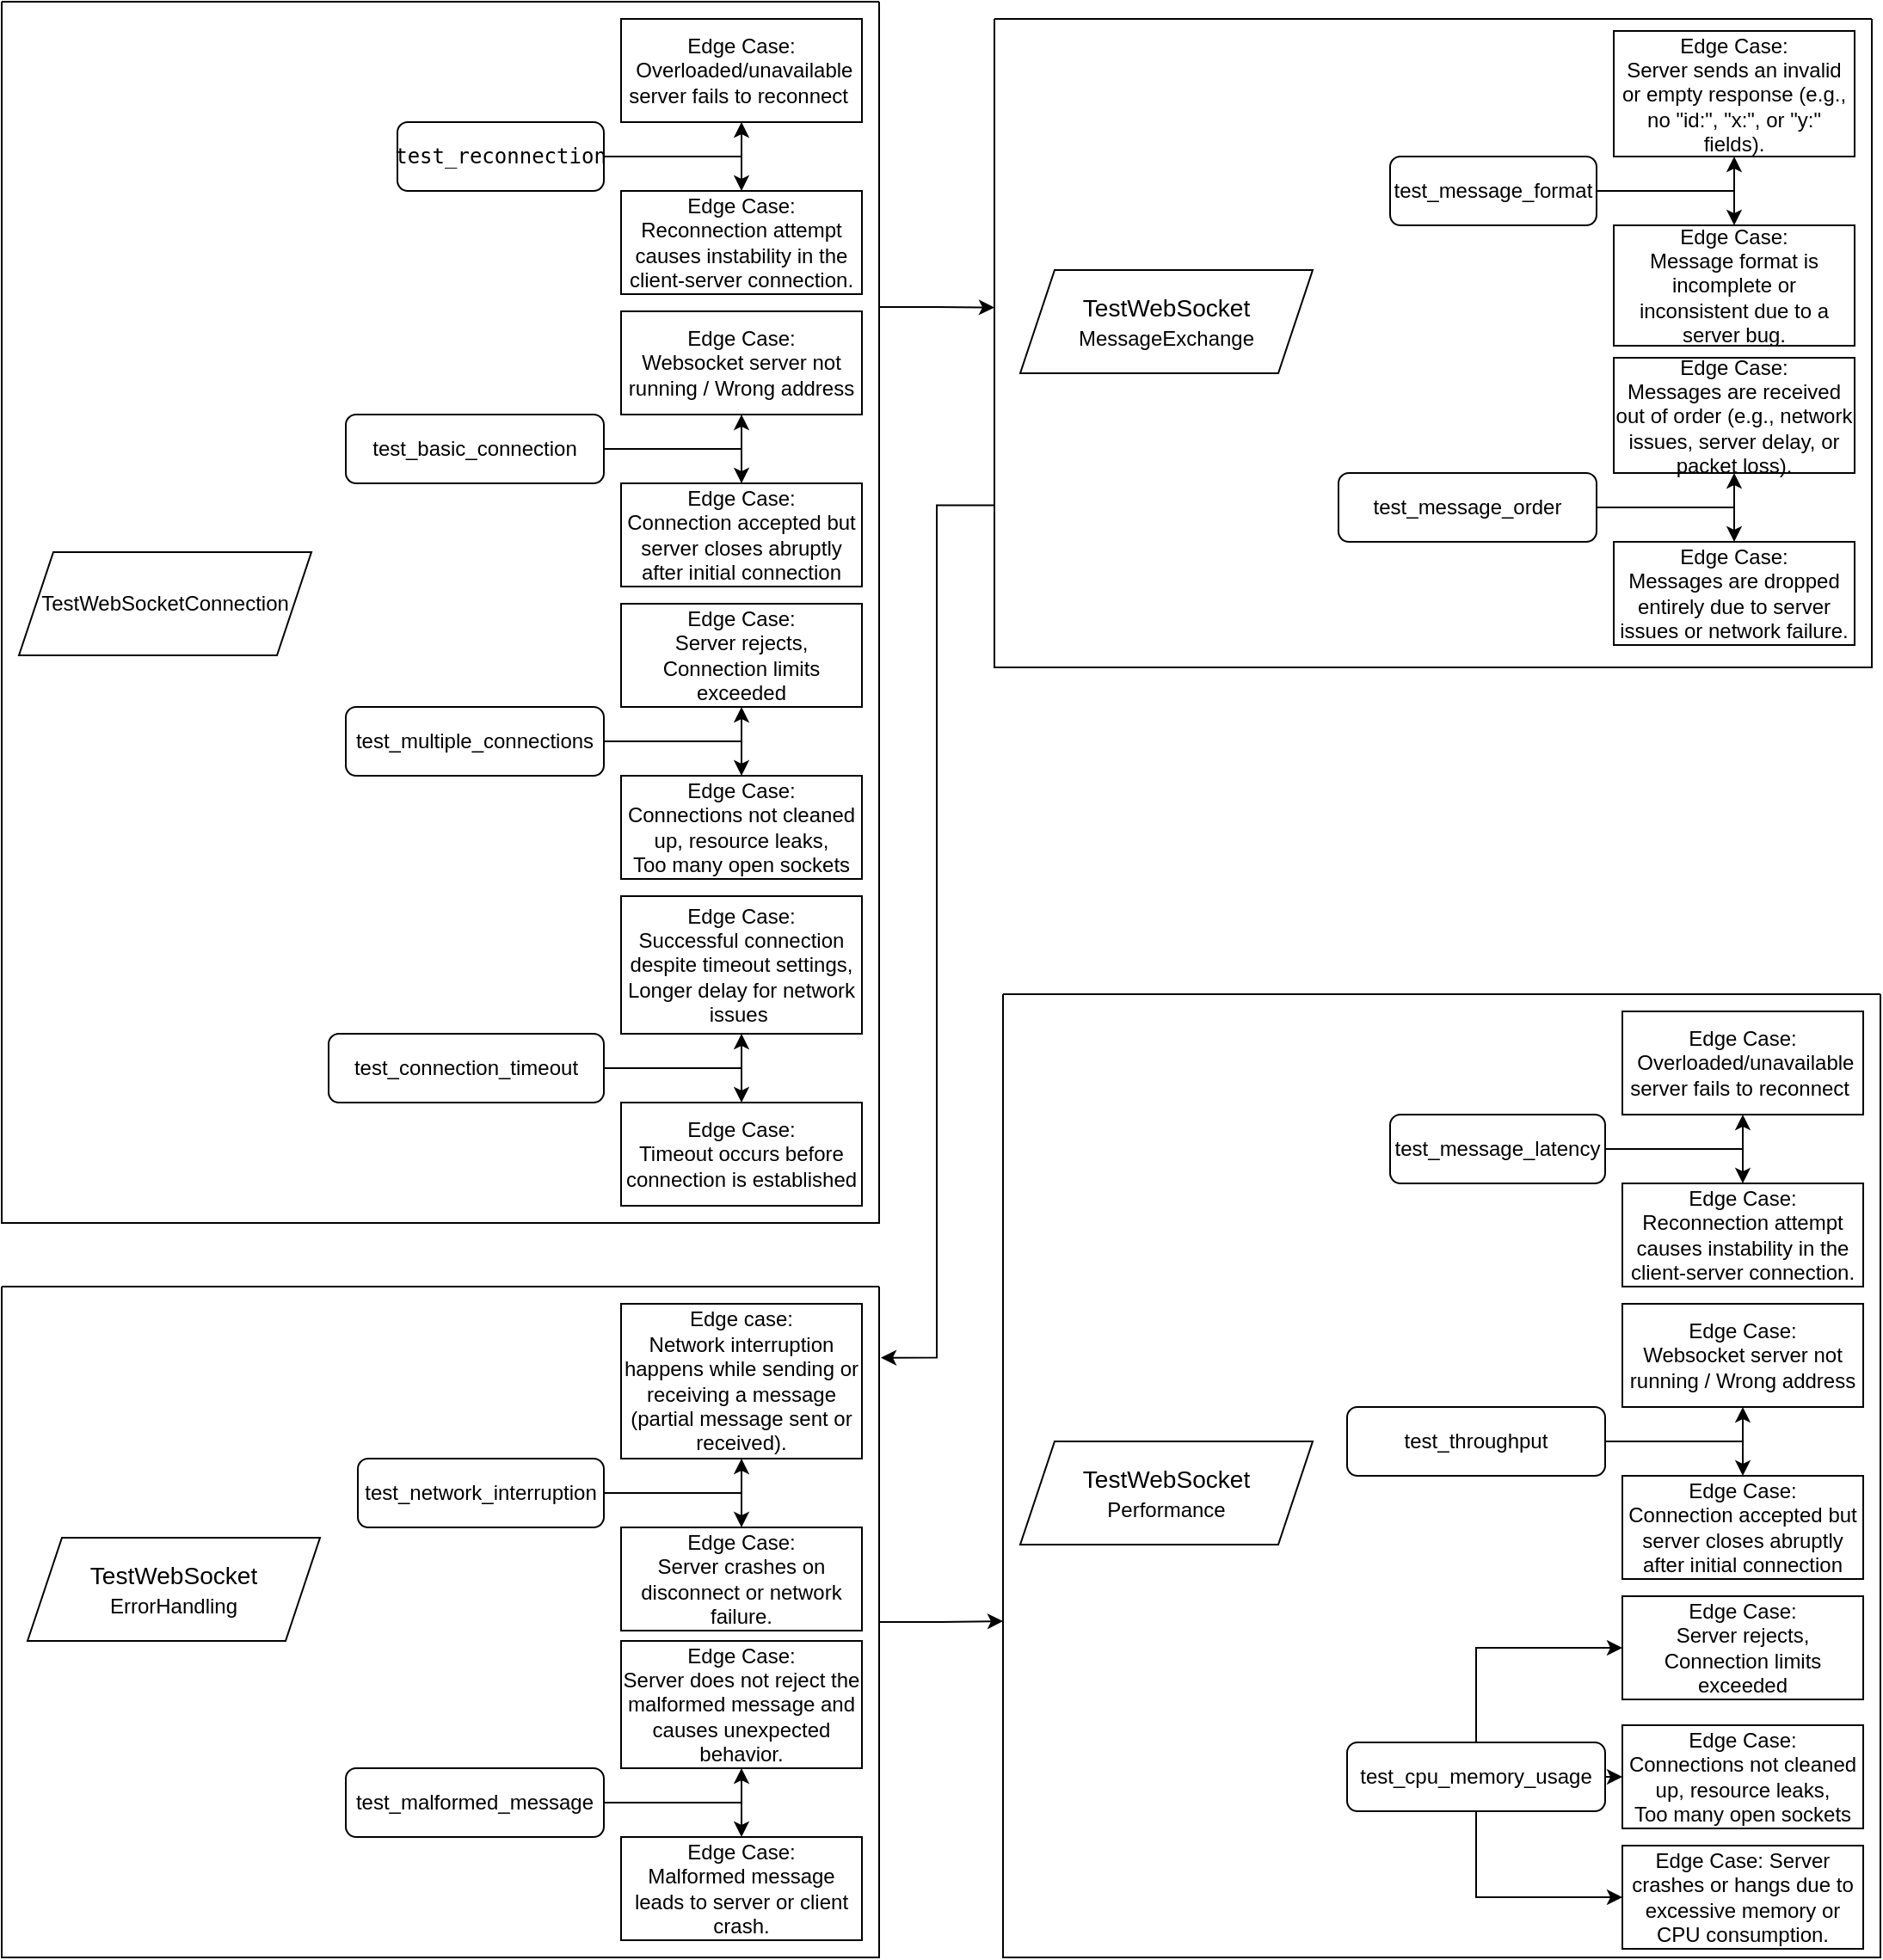 <mxfile version="25.0.3">
  <diagram id="C5RBs43oDa-KdzZeNtuy" name="Page-1">
    <mxGraphModel dx="1235" dy="655" grid="1" gridSize="10" guides="1" tooltips="1" connect="1" arrows="1" fold="1" page="1" pageScale="1" pageWidth="1169" pageHeight="1654" math="0" shadow="0">
      <root>
        <mxCell id="WIyWlLk6GJQsqaUBKTNV-0" />
        <mxCell id="WIyWlLk6GJQsqaUBKTNV-1" parent="WIyWlLk6GJQsqaUBKTNV-0" />
        <mxCell id="xZQh680q4F_gPubxTn93-18" style="edgeStyle=orthogonalEdgeStyle;rounded=0;orthogonalLoop=1;jettySize=auto;html=1;exitX=1;exitY=0.5;exitDx=0;exitDy=0;entryX=0.5;entryY=1;entryDx=0;entryDy=0;" parent="WIyWlLk6GJQsqaUBKTNV-1" source="WIyWlLk6GJQsqaUBKTNV-3" target="xZQh680q4F_gPubxTn93-13" edge="1">
          <mxGeometry relative="1" as="geometry" />
        </mxCell>
        <mxCell id="xZQh680q4F_gPubxTn93-19" style="edgeStyle=orthogonalEdgeStyle;rounded=0;orthogonalLoop=1;jettySize=auto;html=1;exitX=1;exitY=0.5;exitDx=0;exitDy=0;entryX=0.5;entryY=0;entryDx=0;entryDy=0;" parent="WIyWlLk6GJQsqaUBKTNV-1" source="WIyWlLk6GJQsqaUBKTNV-3" target="xZQh680q4F_gPubxTn93-12" edge="1">
          <mxGeometry relative="1" as="geometry" />
        </mxCell>
        <mxCell id="WIyWlLk6GJQsqaUBKTNV-3" value="test_basic_connection" style="rounded=1;whiteSpace=wrap;html=1;fontSize=12;glass=0;strokeWidth=1;shadow=0;" parent="WIyWlLk6GJQsqaUBKTNV-1" vertex="1">
          <mxGeometry x="203" y="243" width="150" height="40" as="geometry" />
        </mxCell>
        <mxCell id="xZQh680q4F_gPubxTn93-28" style="edgeStyle=orthogonalEdgeStyle;rounded=0;orthogonalLoop=1;jettySize=auto;html=1;exitX=1;exitY=0.5;exitDx=0;exitDy=0;entryX=0.5;entryY=1;entryDx=0;entryDy=0;" parent="WIyWlLk6GJQsqaUBKTNV-1" source="WIyWlLk6GJQsqaUBKTNV-7" target="xZQh680q4F_gPubxTn93-26" edge="1">
          <mxGeometry relative="1" as="geometry" />
        </mxCell>
        <mxCell id="xZQh680q4F_gPubxTn93-29" style="edgeStyle=orthogonalEdgeStyle;rounded=0;orthogonalLoop=1;jettySize=auto;html=1;exitX=1;exitY=0.5;exitDx=0;exitDy=0;entryX=0.5;entryY=0;entryDx=0;entryDy=0;" parent="WIyWlLk6GJQsqaUBKTNV-1" source="WIyWlLk6GJQsqaUBKTNV-7" target="xZQh680q4F_gPubxTn93-27" edge="1">
          <mxGeometry relative="1" as="geometry" />
        </mxCell>
        <mxCell id="WIyWlLk6GJQsqaUBKTNV-7" value="&lt;font face=&quot;Helvetica&quot;&gt;test_connection_timeout&lt;/font&gt;" style="rounded=1;whiteSpace=wrap;html=1;fontSize=12;glass=0;strokeWidth=1;shadow=0;" parent="WIyWlLk6GJQsqaUBKTNV-1" vertex="1">
          <mxGeometry x="193" y="603" width="160" height="40" as="geometry" />
        </mxCell>
        <mxCell id="xZQh680q4F_gPubxTn93-23" style="edgeStyle=orthogonalEdgeStyle;rounded=0;orthogonalLoop=1;jettySize=auto;html=1;exitX=1;exitY=0.5;exitDx=0;exitDy=0;entryX=0.5;entryY=1;entryDx=0;entryDy=0;" parent="WIyWlLk6GJQsqaUBKTNV-1" source="WIyWlLk6GJQsqaUBKTNV-11" target="xZQh680q4F_gPubxTn93-20" edge="1">
          <mxGeometry relative="1" as="geometry" />
        </mxCell>
        <mxCell id="xZQh680q4F_gPubxTn93-24" style="edgeStyle=orthogonalEdgeStyle;rounded=0;orthogonalLoop=1;jettySize=auto;html=1;exitX=1;exitY=0.5;exitDx=0;exitDy=0;entryX=0.5;entryY=0;entryDx=0;entryDy=0;" parent="WIyWlLk6GJQsqaUBKTNV-1" source="WIyWlLk6GJQsqaUBKTNV-11" target="xZQh680q4F_gPubxTn93-21" edge="1">
          <mxGeometry relative="1" as="geometry" />
        </mxCell>
        <mxCell id="WIyWlLk6GJQsqaUBKTNV-11" value="test_multiple_connections" style="rounded=1;whiteSpace=wrap;html=1;fontSize=12;glass=0;strokeWidth=1;shadow=0;" parent="WIyWlLk6GJQsqaUBKTNV-1" vertex="1">
          <mxGeometry x="203" y="413" width="150" height="40" as="geometry" />
        </mxCell>
        <mxCell id="xZQh680q4F_gPubxTn93-16" style="edgeStyle=orthogonalEdgeStyle;rounded=0;orthogonalLoop=1;jettySize=auto;html=1;exitX=1;exitY=0.5;exitDx=0;exitDy=0;entryX=0.5;entryY=0;entryDx=0;entryDy=0;" parent="WIyWlLk6GJQsqaUBKTNV-1" source="WIyWlLk6GJQsqaUBKTNV-12" target="xZQh680q4F_gPubxTn93-10" edge="1">
          <mxGeometry relative="1" as="geometry" />
        </mxCell>
        <mxCell id="xZQh680q4F_gPubxTn93-17" style="edgeStyle=orthogonalEdgeStyle;rounded=0;orthogonalLoop=1;jettySize=auto;html=1;exitX=1;exitY=0.5;exitDx=0;exitDy=0;entryX=0.5;entryY=1;entryDx=0;entryDy=0;" parent="WIyWlLk6GJQsqaUBKTNV-1" source="WIyWlLk6GJQsqaUBKTNV-12" target="xZQh680q4F_gPubxTn93-0" edge="1">
          <mxGeometry relative="1" as="geometry" />
        </mxCell>
        <mxCell id="WIyWlLk6GJQsqaUBKTNV-12" value="&lt;span style=&quot;font-family: monospace;&quot;&gt;test_reconnection&lt;/span&gt;" style="rounded=1;whiteSpace=wrap;html=1;fontSize=12;glass=0;strokeWidth=1;shadow=0;" parent="WIyWlLk6GJQsqaUBKTNV-1" vertex="1">
          <mxGeometry x="233" y="73" width="120" height="40" as="geometry" />
        </mxCell>
        <mxCell id="xZQh680q4F_gPubxTn93-0" value="Edge Case:&lt;br&gt;&amp;nbsp;Overloaded/unavailable server fails to reconnect&amp;nbsp;" style="rounded=0;whiteSpace=wrap;html=1;" parent="WIyWlLk6GJQsqaUBKTNV-1" vertex="1">
          <mxGeometry x="363" y="13" width="140" height="60" as="geometry" />
        </mxCell>
        <mxCell id="xZQh680q4F_gPubxTn93-5" value="TestWebSocketConnection" style="shape=parallelogram;perimeter=parallelogramPerimeter;whiteSpace=wrap;html=1;fixedSize=1;" parent="WIyWlLk6GJQsqaUBKTNV-1" vertex="1">
          <mxGeometry x="13" y="323" width="170" height="60" as="geometry" />
        </mxCell>
        <mxCell id="xZQh680q4F_gPubxTn93-10" value="Edge Case:&lt;br&gt;Reconnection attempt causes instability in the client-server connection." style="rounded=0;whiteSpace=wrap;html=1;" parent="WIyWlLk6GJQsqaUBKTNV-1" vertex="1">
          <mxGeometry x="363" y="113" width="140" height="60" as="geometry" />
        </mxCell>
        <mxCell id="xZQh680q4F_gPubxTn93-12" value="Edge Case:&lt;br&gt;Connection accepted but server closes abruptly after initial connection" style="rounded=0;whiteSpace=wrap;html=1;" parent="WIyWlLk6GJQsqaUBKTNV-1" vertex="1">
          <mxGeometry x="363" y="283" width="140" height="60" as="geometry" />
        </mxCell>
        <mxCell id="xZQh680q4F_gPubxTn93-13" value="Edge Case:&lt;br&gt;Websocket server not running / Wrong address" style="rounded=0;whiteSpace=wrap;html=1;" parent="WIyWlLk6GJQsqaUBKTNV-1" vertex="1">
          <mxGeometry x="363" y="183" width="140" height="60" as="geometry" />
        </mxCell>
        <mxCell id="xZQh680q4F_gPubxTn93-20" value="Edge Case:&lt;br&gt;Server rejects, Connection limits exceeded" style="rounded=0;whiteSpace=wrap;html=1;" parent="WIyWlLk6GJQsqaUBKTNV-1" vertex="1">
          <mxGeometry x="363" y="353" width="140" height="60" as="geometry" />
        </mxCell>
        <mxCell id="xZQh680q4F_gPubxTn93-21" value="Edge Case:&lt;br&gt;Connections not cleaned up, resource leaks,&lt;br&gt;Too many open sockets" style="rounded=0;whiteSpace=wrap;html=1;" parent="WIyWlLk6GJQsqaUBKTNV-1" vertex="1">
          <mxGeometry x="363" y="453" width="140" height="60" as="geometry" />
        </mxCell>
        <mxCell id="xZQh680q4F_gPubxTn93-26" value="Edge Case:&lt;br&gt;Successful connection despite timeout settings, Longer delay for network issues&amp;nbsp;" style="rounded=0;whiteSpace=wrap;html=1;" parent="WIyWlLk6GJQsqaUBKTNV-1" vertex="1">
          <mxGeometry x="363" y="523" width="140" height="80" as="geometry" />
        </mxCell>
        <mxCell id="xZQh680q4F_gPubxTn93-27" value="Edge Case:&lt;br&gt; Timeout occurs before connection is established" style="rounded=0;whiteSpace=wrap;html=1;" parent="WIyWlLk6GJQsqaUBKTNV-1" vertex="1">
          <mxGeometry x="363" y="643" width="140" height="60" as="geometry" />
        </mxCell>
        <mxCell id="xZQh680q4F_gPubxTn93-31" value="" style="swimlane;startSize=0;" parent="WIyWlLk6GJQsqaUBKTNV-1" vertex="1">
          <mxGeometry x="3" y="3" width="510" height="710" as="geometry" />
        </mxCell>
        <mxCell id="xZQh680q4F_gPubxTn93-53" value="" style="swimlane;startSize=0;" parent="WIyWlLk6GJQsqaUBKTNV-1" vertex="1">
          <mxGeometry x="580" y="13" width="510" height="377" as="geometry" />
        </mxCell>
        <mxCell id="xZQh680q4F_gPubxTn93-45" value="&lt;h3&gt;&lt;span style=&quot;font-weight: normal;&quot;&gt;TestWebSocket&lt;br&gt;&lt;/span&gt;&lt;span style=&quot;font-weight: normal; background-color: initial; font-size: 12px;&quot;&gt;MessageExchange&lt;/span&gt;&lt;/h3&gt;" style="shape=parallelogram;perimeter=parallelogramPerimeter;whiteSpace=wrap;html=1;fixedSize=1;" parent="xZQh680q4F_gPubxTn93-53" vertex="1">
          <mxGeometry x="15" y="146" width="170" height="60" as="geometry" />
        </mxCell>
        <mxCell id="xZQh680q4F_gPubxTn93-44" value="Edge Case:&lt;br&gt;Server sends an invalid or empty response (e.g., no &quot;id:&quot;, &quot;x:&quot;, or &quot;y:&quot; fields)." style="rounded=0;whiteSpace=wrap;html=1;" parent="xZQh680q4F_gPubxTn93-53" vertex="1">
          <mxGeometry x="360" y="7" width="140" height="73" as="geometry" />
        </mxCell>
        <mxCell id="xZQh680q4F_gPubxTn93-43" value="test_message_format" style="rounded=1;whiteSpace=wrap;html=1;fontSize=12;glass=0;strokeWidth=1;shadow=0;" parent="xZQh680q4F_gPubxTn93-53" vertex="1">
          <mxGeometry x="230" y="80" width="120" height="40" as="geometry" />
        </mxCell>
        <mxCell id="xZQh680q4F_gPubxTn93-42" style="edgeStyle=orthogonalEdgeStyle;rounded=0;orthogonalLoop=1;jettySize=auto;html=1;exitX=1;exitY=0.5;exitDx=0;exitDy=0;entryX=0.5;entryY=1;entryDx=0;entryDy=0;" parent="xZQh680q4F_gPubxTn93-53" source="xZQh680q4F_gPubxTn93-43" target="xZQh680q4F_gPubxTn93-44" edge="1">
          <mxGeometry relative="1" as="geometry" />
        </mxCell>
        <mxCell id="xZQh680q4F_gPubxTn93-46" value="Edge Case:&lt;br&gt;Message format is incomplete or inconsistent due to a server bug." style="rounded=0;whiteSpace=wrap;html=1;" parent="xZQh680q4F_gPubxTn93-53" vertex="1">
          <mxGeometry x="360" y="120" width="140" height="70" as="geometry" />
        </mxCell>
        <mxCell id="xZQh680q4F_gPubxTn93-41" style="edgeStyle=orthogonalEdgeStyle;rounded=0;orthogonalLoop=1;jettySize=auto;html=1;exitX=1;exitY=0.5;exitDx=0;exitDy=0;entryX=0.5;entryY=0;entryDx=0;entryDy=0;" parent="xZQh680q4F_gPubxTn93-53" source="xZQh680q4F_gPubxTn93-43" target="xZQh680q4F_gPubxTn93-46" edge="1">
          <mxGeometry relative="1" as="geometry" />
        </mxCell>
        <mxCell id="xZQh680q4F_gPubxTn93-48" value="Edge Case:&lt;br&gt; Messages are received out of order (e.g., network issues, server delay, or packet loss)." style="rounded=0;whiteSpace=wrap;html=1;" parent="xZQh680q4F_gPubxTn93-53" vertex="1">
          <mxGeometry x="360" y="197" width="140" height="67" as="geometry" />
        </mxCell>
        <mxCell id="xZQh680q4F_gPubxTn93-34" value="test_message_order" style="rounded=1;whiteSpace=wrap;html=1;fontSize=12;glass=0;strokeWidth=1;shadow=0;" parent="xZQh680q4F_gPubxTn93-53" vertex="1">
          <mxGeometry x="200" y="264" width="150" height="40" as="geometry" />
        </mxCell>
        <mxCell id="xZQh680q4F_gPubxTn93-32" style="edgeStyle=orthogonalEdgeStyle;rounded=0;orthogonalLoop=1;jettySize=auto;html=1;exitX=1;exitY=0.5;exitDx=0;exitDy=0;entryX=0.5;entryY=1;entryDx=0;entryDy=0;" parent="xZQh680q4F_gPubxTn93-53" source="xZQh680q4F_gPubxTn93-34" target="xZQh680q4F_gPubxTn93-48" edge="1">
          <mxGeometry relative="1" as="geometry" />
        </mxCell>
        <mxCell id="xZQh680q4F_gPubxTn93-47" value="Edge Case:&lt;br&gt;Messages are dropped entirely due to server issues or network failure." style="rounded=0;whiteSpace=wrap;html=1;" parent="xZQh680q4F_gPubxTn93-53" vertex="1">
          <mxGeometry x="360" y="304" width="140" height="60" as="geometry" />
        </mxCell>
        <mxCell id="xZQh680q4F_gPubxTn93-33" style="edgeStyle=orthogonalEdgeStyle;rounded=0;orthogonalLoop=1;jettySize=auto;html=1;exitX=1;exitY=0.5;exitDx=0;exitDy=0;entryX=0.5;entryY=0;entryDx=0;entryDy=0;" parent="xZQh680q4F_gPubxTn93-53" source="xZQh680q4F_gPubxTn93-34" target="xZQh680q4F_gPubxTn93-47" edge="1">
          <mxGeometry relative="1" as="geometry" />
        </mxCell>
        <mxCell id="xZQh680q4F_gPubxTn93-70" style="edgeStyle=orthogonalEdgeStyle;rounded=0;orthogonalLoop=1;jettySize=auto;html=1;exitX=1;exitY=0.5;exitDx=0;exitDy=0;entryX=0.5;entryY=1;entryDx=0;entryDy=0;" parent="WIyWlLk6GJQsqaUBKTNV-1" source="xZQh680q4F_gPubxTn93-71" target="xZQh680q4F_gPubxTn93-72" edge="1">
          <mxGeometry relative="1" as="geometry" />
        </mxCell>
        <mxCell id="xZQh680q4F_gPubxTn93-72" value="Edge case:&lt;br&gt;Network interruption happens while sending or receiving a message (partial message sent or received)." style="rounded=0;whiteSpace=wrap;html=1;" parent="WIyWlLk6GJQsqaUBKTNV-1" vertex="1">
          <mxGeometry x="363" y="760" width="140" height="90" as="geometry" />
        </mxCell>
        <mxCell id="xZQh680q4F_gPubxTn93-76" value="" style="swimlane;startSize=0;" parent="WIyWlLk6GJQsqaUBKTNV-1" vertex="1">
          <mxGeometry x="3" y="750" width="510" height="390" as="geometry" />
        </mxCell>
        <mxCell id="xZQh680q4F_gPubxTn93-77" value="&lt;h3&gt;&lt;span style=&quot;font-weight: normal;&quot;&gt;TestWebSocket&lt;span style=&quot;font-size: 14.04px;&quot;&gt;&lt;br&gt;&lt;/span&gt;&lt;/span&gt;&lt;span style=&quot;font-weight: normal; background-color: initial; font-size: 12px;&quot;&gt;ErrorHandling&lt;/span&gt;&lt;/h3&gt;" style="shape=parallelogram;perimeter=parallelogramPerimeter;whiteSpace=wrap;html=1;fixedSize=1;" parent="xZQh680q4F_gPubxTn93-76" vertex="1">
          <mxGeometry x="15" y="146" width="170" height="60" as="geometry" />
        </mxCell>
        <mxCell id="xZQh680q4F_gPubxTn93-71" value="test_network_interruption" style="rounded=1;whiteSpace=wrap;html=1;fontSize=12;glass=0;strokeWidth=1;shadow=0;" parent="xZQh680q4F_gPubxTn93-76" vertex="1">
          <mxGeometry x="207" y="100" width="143" height="40" as="geometry" />
        </mxCell>
        <mxCell id="xZQh680q4F_gPubxTn93-73" value="Edge Case:&lt;div&gt;Server crashes on disconnect or network failure.&lt;/div&gt;" style="rounded=0;whiteSpace=wrap;html=1;" parent="xZQh680q4F_gPubxTn93-76" vertex="1">
          <mxGeometry x="360" y="140" width="140" height="60" as="geometry" />
        </mxCell>
        <mxCell id="xZQh680q4F_gPubxTn93-69" style="edgeStyle=orthogonalEdgeStyle;rounded=0;orthogonalLoop=1;jettySize=auto;html=1;exitX=1;exitY=0.5;exitDx=0;exitDy=0;entryX=0.5;entryY=0;entryDx=0;entryDy=0;" parent="xZQh680q4F_gPubxTn93-76" source="xZQh680q4F_gPubxTn93-71" target="xZQh680q4F_gPubxTn93-73" edge="1">
          <mxGeometry relative="1" as="geometry" />
        </mxCell>
        <mxCell id="j_1DW726Azh1ArcywRdL-8" style="edgeStyle=orthogonalEdgeStyle;rounded=0;orthogonalLoop=1;jettySize=auto;html=1;exitX=1;exitY=0.5;exitDx=0;exitDy=0;entryX=0.5;entryY=0;entryDx=0;entryDy=0;" edge="1" parent="xZQh680q4F_gPubxTn93-76" source="xZQh680q4F_gPubxTn93-68" target="xZQh680q4F_gPubxTn93-74">
          <mxGeometry relative="1" as="geometry" />
        </mxCell>
        <mxCell id="xZQh680q4F_gPubxTn93-68" value="test_malformed_message" style="rounded=1;whiteSpace=wrap;html=1;fontSize=12;glass=0;strokeWidth=1;shadow=0;" parent="xZQh680q4F_gPubxTn93-76" vertex="1">
          <mxGeometry x="200" y="280" width="150" height="40" as="geometry" />
        </mxCell>
        <mxCell id="xZQh680q4F_gPubxTn93-74" value="Edge Case:&lt;div&gt;&lt;span style=&quot;background-color: initial;&quot;&gt;Malformed message leads to server or client crash.&lt;/span&gt;&lt;/div&gt;" style="rounded=0;whiteSpace=wrap;html=1;" parent="xZQh680q4F_gPubxTn93-76" vertex="1">
          <mxGeometry x="360" y="320" width="140" height="60" as="geometry" />
        </mxCell>
        <mxCell id="xZQh680q4F_gPubxTn93-75" value="Edge Case:&lt;br&gt;Server does not reject the malformed message and causes unexpected behavior." style="rounded=0;whiteSpace=wrap;html=1;" parent="xZQh680q4F_gPubxTn93-76" vertex="1">
          <mxGeometry x="360" y="206" width="140" height="74" as="geometry" />
        </mxCell>
        <mxCell id="xZQh680q4F_gPubxTn93-66" style="edgeStyle=orthogonalEdgeStyle;rounded=0;orthogonalLoop=1;jettySize=auto;html=1;exitX=1;exitY=0.5;exitDx=0;exitDy=0;entryX=0.5;entryY=1;entryDx=0;entryDy=0;" parent="xZQh680q4F_gPubxTn93-76" source="xZQh680q4F_gPubxTn93-68" target="xZQh680q4F_gPubxTn93-75" edge="1">
          <mxGeometry relative="1" as="geometry" />
        </mxCell>
        <mxCell id="xZQh680q4F_gPubxTn93-78" style="edgeStyle=orthogonalEdgeStyle;rounded=0;orthogonalLoop=1;jettySize=auto;html=1;exitX=1;exitY=0.5;exitDx=0;exitDy=0;entryX=0.5;entryY=1;entryDx=0;entryDy=0;" parent="WIyWlLk6GJQsqaUBKTNV-1" source="xZQh680q4F_gPubxTn93-80" target="xZQh680q4F_gPubxTn93-94" edge="1">
          <mxGeometry relative="1" as="geometry" />
        </mxCell>
        <mxCell id="xZQh680q4F_gPubxTn93-79" style="edgeStyle=orthogonalEdgeStyle;rounded=0;orthogonalLoop=1;jettySize=auto;html=1;exitX=1;exitY=0.5;exitDx=0;exitDy=0;entryX=0.5;entryY=0;entryDx=0;entryDy=0;" parent="WIyWlLk6GJQsqaUBKTNV-1" source="xZQh680q4F_gPubxTn93-80" target="xZQh680q4F_gPubxTn93-93" edge="1">
          <mxGeometry relative="1" as="geometry" />
        </mxCell>
        <mxCell id="xZQh680q4F_gPubxTn93-80" value="test_throughput" style="rounded=1;whiteSpace=wrap;html=1;fontSize=12;glass=0;strokeWidth=1;shadow=0;" parent="WIyWlLk6GJQsqaUBKTNV-1" vertex="1">
          <mxGeometry x="785" y="820" width="150" height="40" as="geometry" />
        </mxCell>
        <mxCell id="xZQh680q4F_gPubxTn93-87" style="edgeStyle=orthogonalEdgeStyle;rounded=0;orthogonalLoop=1;jettySize=auto;html=1;exitX=1;exitY=0.5;exitDx=0;exitDy=0;entryX=0.5;entryY=0;entryDx=0;entryDy=0;" parent="WIyWlLk6GJQsqaUBKTNV-1" source="xZQh680q4F_gPubxTn93-89" target="xZQh680q4F_gPubxTn93-92" edge="1">
          <mxGeometry relative="1" as="geometry" />
        </mxCell>
        <mxCell id="xZQh680q4F_gPubxTn93-88" style="edgeStyle=orthogonalEdgeStyle;rounded=0;orthogonalLoop=1;jettySize=auto;html=1;exitX=1;exitY=0.5;exitDx=0;exitDy=0;entryX=0.5;entryY=1;entryDx=0;entryDy=0;" parent="WIyWlLk6GJQsqaUBKTNV-1" source="xZQh680q4F_gPubxTn93-89" target="xZQh680q4F_gPubxTn93-90" edge="1">
          <mxGeometry relative="1" as="geometry" />
        </mxCell>
        <mxCell id="xZQh680q4F_gPubxTn93-89" value="&lt;p&gt;test_message_latency&lt;/p&gt;" style="rounded=1;whiteSpace=wrap;html=1;fontSize=12;glass=0;strokeWidth=1;shadow=0;" parent="WIyWlLk6GJQsqaUBKTNV-1" vertex="1">
          <mxGeometry x="810" y="650" width="125" height="40" as="geometry" />
        </mxCell>
        <mxCell id="xZQh680q4F_gPubxTn93-90" value="Edge Case:&lt;br&gt;&amp;nbsp;Overloaded/unavailable server fails to reconnect&amp;nbsp;" style="rounded=0;whiteSpace=wrap;html=1;" parent="WIyWlLk6GJQsqaUBKTNV-1" vertex="1">
          <mxGeometry x="945" y="590" width="140" height="60" as="geometry" />
        </mxCell>
        <mxCell id="xZQh680q4F_gPubxTn93-92" value="Edge Case:&lt;br&gt;Reconnection attempt causes instability in the client-server connection." style="rounded=0;whiteSpace=wrap;html=1;" parent="WIyWlLk6GJQsqaUBKTNV-1" vertex="1">
          <mxGeometry x="945" y="690" width="140" height="60" as="geometry" />
        </mxCell>
        <mxCell id="xZQh680q4F_gPubxTn93-93" value="Edge Case:&lt;br&gt;Connection accepted but server closes abruptly after initial connection" style="rounded=0;whiteSpace=wrap;html=1;" parent="WIyWlLk6GJQsqaUBKTNV-1" vertex="1">
          <mxGeometry x="945" y="860" width="140" height="60" as="geometry" />
        </mxCell>
        <mxCell id="xZQh680q4F_gPubxTn93-94" value="Edge Case:&lt;br&gt;Websocket server not running / Wrong address" style="rounded=0;whiteSpace=wrap;html=1;" parent="WIyWlLk6GJQsqaUBKTNV-1" vertex="1">
          <mxGeometry x="945" y="760" width="140" height="60" as="geometry" />
        </mxCell>
        <mxCell id="xZQh680q4F_gPubxTn93-95" value="Edge Case:&lt;br&gt;Server rejects, Connection limits exceeded" style="rounded=0;whiteSpace=wrap;html=1;" parent="WIyWlLk6GJQsqaUBKTNV-1" vertex="1">
          <mxGeometry x="945" y="930" width="140" height="60" as="geometry" />
        </mxCell>
        <mxCell id="xZQh680q4F_gPubxTn93-99" value="" style="swimlane;startSize=0;" parent="WIyWlLk6GJQsqaUBKTNV-1" vertex="1">
          <mxGeometry x="585" y="580" width="510" height="560" as="geometry" />
        </mxCell>
        <mxCell id="j_1DW726Azh1ArcywRdL-0" value="Edge Case: Server crashes or hangs due to excessive memory or CPU consumption." style="rounded=0;whiteSpace=wrap;html=1;" vertex="1" parent="xZQh680q4F_gPubxTn93-99">
          <mxGeometry x="360" y="495" width="140" height="60" as="geometry" />
        </mxCell>
        <mxCell id="j_1DW726Azh1ArcywRdL-3" style="edgeStyle=orthogonalEdgeStyle;rounded=0;orthogonalLoop=1;jettySize=auto;html=1;exitX=0.5;exitY=1;exitDx=0;exitDy=0;entryX=0;entryY=0.5;entryDx=0;entryDy=0;" edge="1" parent="xZQh680q4F_gPubxTn93-99" source="xZQh680q4F_gPubxTn93-86" target="j_1DW726Azh1ArcywRdL-0">
          <mxGeometry relative="1" as="geometry" />
        </mxCell>
        <mxCell id="j_1DW726Azh1ArcywRdL-6" style="edgeStyle=orthogonalEdgeStyle;rounded=0;orthogonalLoop=1;jettySize=auto;html=1;exitX=1;exitY=0.5;exitDx=0;exitDy=0;entryX=0;entryY=0.5;entryDx=0;entryDy=0;" edge="1" parent="xZQh680q4F_gPubxTn93-99" source="xZQh680q4F_gPubxTn93-86" target="xZQh680q4F_gPubxTn93-96">
          <mxGeometry relative="1" as="geometry" />
        </mxCell>
        <mxCell id="xZQh680q4F_gPubxTn93-86" value="test_cpu_memory_usage" style="rounded=1;whiteSpace=wrap;html=1;fontSize=12;glass=0;strokeWidth=1;shadow=0;" parent="xZQh680q4F_gPubxTn93-99" vertex="1">
          <mxGeometry x="200" y="435" width="150" height="40" as="geometry" />
        </mxCell>
        <mxCell id="xZQh680q4F_gPubxTn93-96" value="Edge Case:&lt;br&gt;Connections not cleaned up, resource leaks,&lt;br&gt;Too many open sockets" style="rounded=0;whiteSpace=wrap;html=1;" parent="xZQh680q4F_gPubxTn93-99" vertex="1">
          <mxGeometry x="360" y="425" width="140" height="60" as="geometry" />
        </mxCell>
        <mxCell id="xZQh680q4F_gPubxTn93-91" value="&lt;h3&gt;&lt;span style=&quot;font-weight: normal;&quot;&gt;TestWebSocket&lt;span style=&quot;font-size: 14.04px;&quot;&gt;&lt;br&gt;&lt;/span&gt;&lt;/span&gt;&lt;span style=&quot;font-weight: normal; background-color: initial; font-size: 12px;&quot;&gt;Performance&lt;/span&gt;&lt;/h3&gt;" style="shape=parallelogram;perimeter=parallelogramPerimeter;whiteSpace=wrap;html=1;fixedSize=1;" parent="xZQh680q4F_gPubxTn93-99" vertex="1">
          <mxGeometry x="10" y="260" width="170" height="60" as="geometry" />
        </mxCell>
        <mxCell id="j_1DW726Azh1ArcywRdL-1" style="edgeStyle=orthogonalEdgeStyle;rounded=0;orthogonalLoop=1;jettySize=auto;html=1;exitX=0.5;exitY=0;exitDx=0;exitDy=0;entryX=0;entryY=0.5;entryDx=0;entryDy=0;" edge="1" parent="WIyWlLk6GJQsqaUBKTNV-1" source="xZQh680q4F_gPubxTn93-86" target="xZQh680q4F_gPubxTn93-95">
          <mxGeometry relative="1" as="geometry" />
        </mxCell>
        <mxCell id="j_1DW726Azh1ArcywRdL-9" style="edgeStyle=orthogonalEdgeStyle;rounded=0;orthogonalLoop=1;jettySize=auto;html=1;exitX=1;exitY=0.25;exitDx=0;exitDy=0;entryX=0;entryY=0.445;entryDx=0;entryDy=0;entryPerimeter=0;" edge="1" parent="WIyWlLk6GJQsqaUBKTNV-1" source="xZQh680q4F_gPubxTn93-31" target="xZQh680q4F_gPubxTn93-53">
          <mxGeometry relative="1" as="geometry" />
        </mxCell>
        <mxCell id="j_1DW726Azh1ArcywRdL-10" style="edgeStyle=orthogonalEdgeStyle;rounded=0;orthogonalLoop=1;jettySize=auto;html=1;exitX=0;exitY=0.75;exitDx=0;exitDy=0;entryX=1.002;entryY=0.106;entryDx=0;entryDy=0;entryPerimeter=0;" edge="1" parent="WIyWlLk6GJQsqaUBKTNV-1" source="xZQh680q4F_gPubxTn93-53" target="xZQh680q4F_gPubxTn93-76">
          <mxGeometry relative="1" as="geometry" />
        </mxCell>
        <mxCell id="j_1DW726Azh1ArcywRdL-11" style="edgeStyle=orthogonalEdgeStyle;rounded=0;orthogonalLoop=1;jettySize=auto;html=1;exitX=1;exitY=0.5;exitDx=0;exitDy=0;entryX=0;entryY=0.651;entryDx=0;entryDy=0;entryPerimeter=0;" edge="1" parent="WIyWlLk6GJQsqaUBKTNV-1" source="xZQh680q4F_gPubxTn93-76" target="xZQh680q4F_gPubxTn93-99">
          <mxGeometry relative="1" as="geometry" />
        </mxCell>
      </root>
    </mxGraphModel>
  </diagram>
</mxfile>

